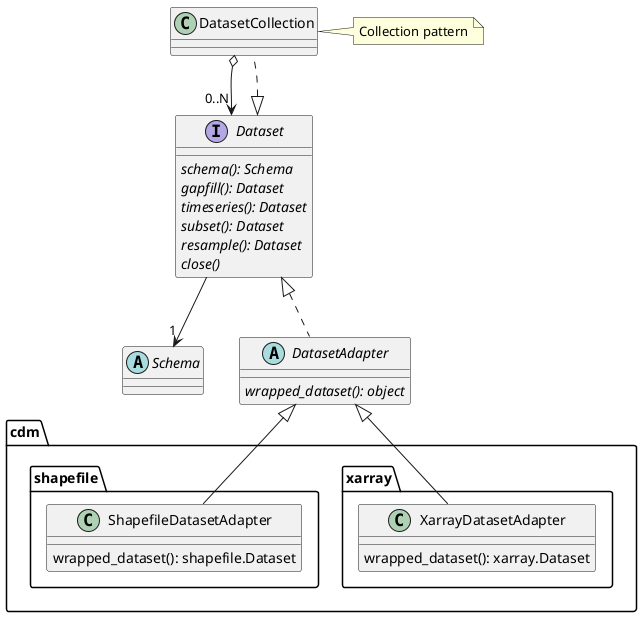 @startuml

interface Dataset {
    {abstract} schema(): Schema
    {abstract} gapfill(): Dataset
    {abstract} timeseries(): Dataset
    {abstract} subset(): Dataset
    {abstract} resample(): Dataset
    {abstract} close()
}

abstract Schema {
}

abstract DatasetAdapter implements Dataset {
    {abstract} wrapped_dataset(): object
}

class DatasetCollection implements Dataset {
}

class cdm.xarray.XarrayDatasetAdapter extends DatasetAdapter {
    wrapped_dataset(): xarray.Dataset
}

class cdm.shapefile.ShapefileDatasetAdapter extends DatasetAdapter {
    wrapped_dataset(): shapefile.Dataset
}

DatasetCollection o--> "0..N" Dataset
Dataset --> "1" Schema

note right of DatasetCollection
Collection pattern
end note

@enduml